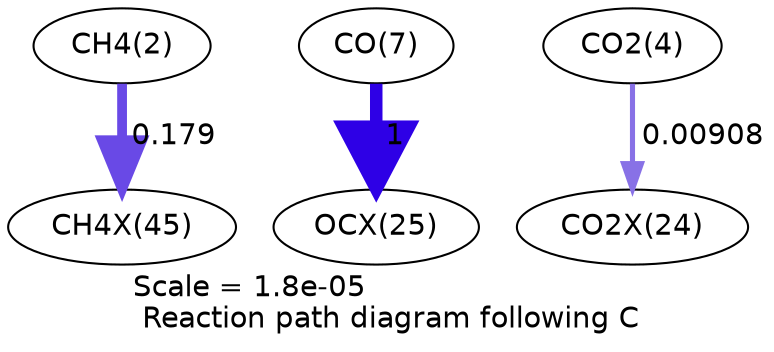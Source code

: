 digraph reaction_paths {
center=1;
s4 -> s32[fontname="Helvetica", penwidth=4.7, arrowsize=2.35, color="0.7, 0.679, 0.9"
, label=" 0.179"];
s9 -> s28[fontname="Helvetica", penwidth=6, arrowsize=3, color="0.7, 1.5, 0.9"
, label=" 1"];
s6 -> s27[fontname="Helvetica", penwidth=2.45, arrowsize=1.23, color="0.7, 0.509, 0.9"
, label=" 0.00908"];
s4 [ fontname="Helvetica", label="CH4(2)"];
s6 [ fontname="Helvetica", label="CO2(4)"];
s9 [ fontname="Helvetica", label="CO(7)"];
s27 [ fontname="Helvetica", label="CO2X(24)"];
s28 [ fontname="Helvetica", label="OCX(25)"];
s32 [ fontname="Helvetica", label="CH4X(45)"];
 label = "Scale = 1.8e-05\l Reaction path diagram following C";
 fontname = "Helvetica";
}
